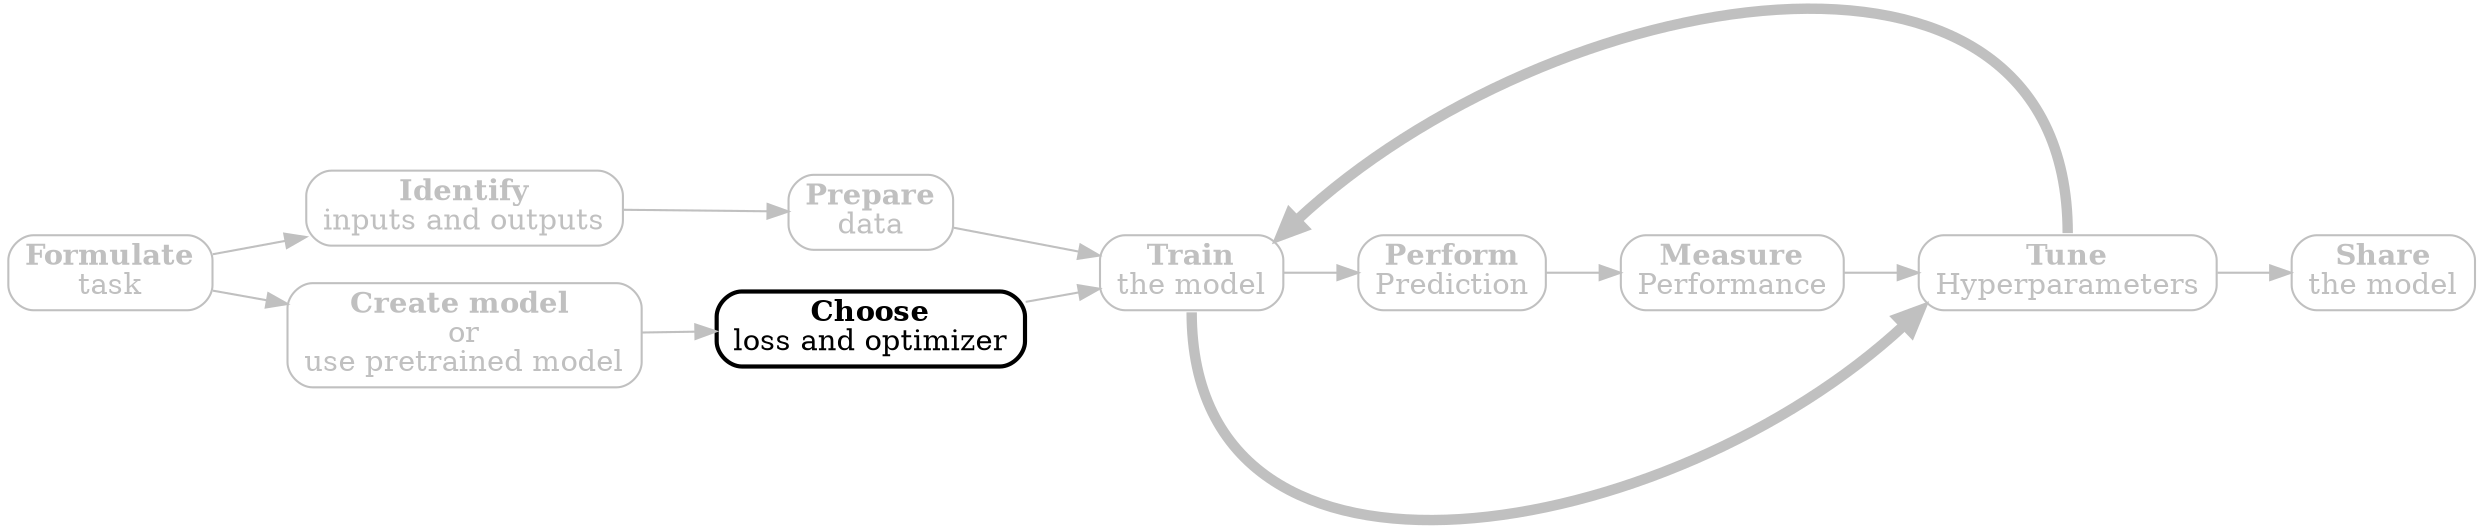 digraph {
    #configs
	rankdir=LR;
    node [shape=rect, style=rounded, color=grey, fontcolor=grey]
    edge [color=grey];
    
    #special nodes
    formulate [label=<<B>Formulate</B><BR/>task>]
    i_o [label=<<B>Identify</B><BR/>inputs and outputs>]
    prepare [label=<<B>Prepare</B><BR/>data>]
	create_model [label=<<B>Create model </B><BR/>or<BR/>use pretrained model>]
    loss [label=<<B>Choose</B><BR/>loss and optimizer>, color=black, fontcolor=black, penwidth=2]
    train [label=<<B>Train</B><BR/>the model>]
    predict [label=<<B>Perform</B><BR/>Prediction>]
    quality [label=<<B>Measure</B><BR/>Performance>]
    tune [label=<<B>Tune</B><BR/>Hyperparameters>]
    share [label=<<B>Share</B><BR/>the model>]
    
    subgraph model_only {
  		node [color=white];
        train -> predict -> quality -> tune -> share;
  	}

    #the graph
    formulate -> i_o;formulate -> create_model;
    i_o -> prepare 
    create_model -> loss

    prepare -> train
    loss -> train

    tune:n -> train:ne [color=grey, penwidth=5];
    train:s -> tune:sw [color=grey, penwidth=5];
    
}